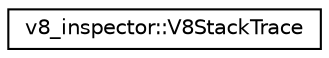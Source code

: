 digraph "Graphical Class Hierarchy"
{
  edge [fontname="Helvetica",fontsize="10",labelfontname="Helvetica",labelfontsize="10"];
  node [fontname="Helvetica",fontsize="10",shape=record];
  rankdir="LR";
  Node1 [label="v8_inspector::V8StackTrace",height=0.2,width=0.4,color="black", fillcolor="white", style="filled",URL="$classv8__inspector_1_1V8StackTrace.html"];
}
